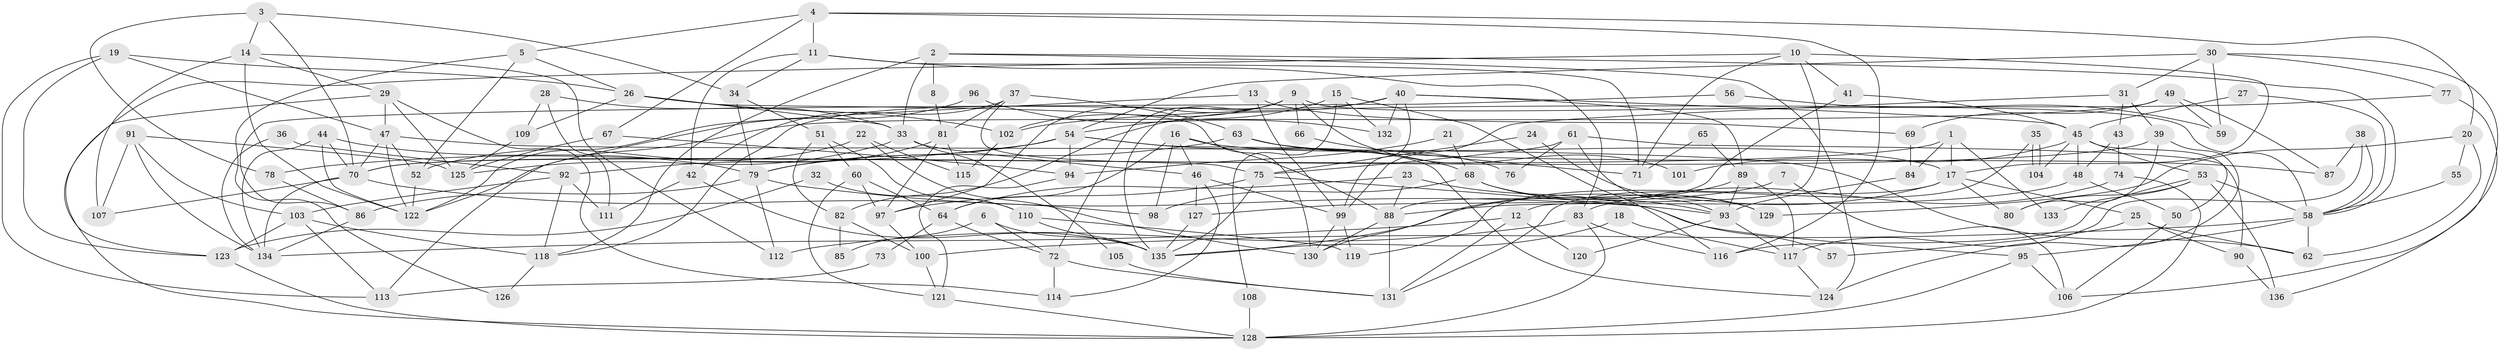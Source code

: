 // Generated by graph-tools (version 1.1) at 2025/51/03/09/25 04:51:44]
// undirected, 136 vertices, 272 edges
graph export_dot {
graph [start="1"]
  node [color=gray90,style=filled];
  1;
  2;
  3;
  4;
  5;
  6;
  7;
  8;
  9;
  10;
  11;
  12;
  13;
  14;
  15;
  16;
  17;
  18;
  19;
  20;
  21;
  22;
  23;
  24;
  25;
  26;
  27;
  28;
  29;
  30;
  31;
  32;
  33;
  34;
  35;
  36;
  37;
  38;
  39;
  40;
  41;
  42;
  43;
  44;
  45;
  46;
  47;
  48;
  49;
  50;
  51;
  52;
  53;
  54;
  55;
  56;
  57;
  58;
  59;
  60;
  61;
  62;
  63;
  64;
  65;
  66;
  67;
  68;
  69;
  70;
  71;
  72;
  73;
  74;
  75;
  76;
  77;
  78;
  79;
  80;
  81;
  82;
  83;
  84;
  85;
  86;
  87;
  88;
  89;
  90;
  91;
  92;
  93;
  94;
  95;
  96;
  97;
  98;
  99;
  100;
  101;
  102;
  103;
  104;
  105;
  106;
  107;
  108;
  109;
  110;
  111;
  112;
  113;
  114;
  115;
  116;
  117;
  118;
  119;
  120;
  121;
  122;
  123;
  124;
  125;
  126;
  127;
  128;
  129;
  130;
  131;
  132;
  133;
  134;
  135;
  136;
  1 -- 70;
  1 -- 17;
  1 -- 84;
  1 -- 133;
  2 -- 33;
  2 -- 58;
  2 -- 8;
  2 -- 118;
  2 -- 124;
  3 -- 70;
  3 -- 78;
  3 -- 14;
  3 -- 34;
  4 -- 67;
  4 -- 5;
  4 -- 11;
  4 -- 20;
  4 -- 116;
  5 -- 26;
  5 -- 52;
  5 -- 126;
  6 -- 72;
  6 -- 135;
  6 -- 85;
  7 -- 127;
  7 -- 106;
  8 -- 81;
  9 -- 135;
  9 -- 58;
  9 -- 66;
  9 -- 72;
  9 -- 97;
  9 -- 101;
  9 -- 102;
  10 -- 17;
  10 -- 123;
  10 -- 12;
  10 -- 41;
  10 -- 71;
  11 -- 34;
  11 -- 42;
  11 -- 71;
  11 -- 83;
  12 -- 131;
  12 -- 120;
  12 -- 134;
  13 -- 122;
  13 -- 99;
  13 -- 69;
  14 -- 107;
  14 -- 29;
  14 -- 112;
  14 -- 122;
  15 -- 116;
  15 -- 54;
  15 -- 108;
  15 -- 132;
  16 -- 17;
  16 -- 88;
  16 -- 46;
  16 -- 64;
  16 -- 98;
  17 -- 119;
  17 -- 135;
  17 -- 25;
  17 -- 80;
  18 -- 135;
  18 -- 117;
  19 -- 123;
  19 -- 47;
  19 -- 26;
  19 -- 113;
  20 -- 62;
  20 -- 55;
  20 -- 129;
  21 -- 68;
  21 -- 94;
  22 -- 52;
  22 -- 130;
  22 -- 115;
  23 -- 64;
  23 -- 88;
  23 -- 57;
  24 -- 129;
  24 -- 75;
  25 -- 62;
  25 -- 57;
  25 -- 90;
  26 -- 33;
  26 -- 102;
  26 -- 109;
  26 -- 130;
  27 -- 58;
  27 -- 45;
  28 -- 111;
  28 -- 109;
  28 -- 33;
  29 -- 128;
  29 -- 47;
  29 -- 114;
  29 -- 125;
  30 -- 54;
  30 -- 31;
  30 -- 59;
  30 -- 77;
  30 -- 106;
  31 -- 39;
  31 -- 99;
  31 -- 43;
  32 -- 123;
  32 -- 110;
  33 -- 46;
  33 -- 105;
  33 -- 125;
  34 -- 79;
  34 -- 51;
  35 -- 131;
  35 -- 104;
  35 -- 104;
  36 -- 92;
  36 -- 134;
  37 -- 63;
  37 -- 75;
  37 -- 42;
  37 -- 81;
  38 -- 117;
  38 -- 58;
  38 -- 87;
  39 -- 70;
  39 -- 80;
  39 -- 124;
  40 -- 99;
  40 -- 118;
  40 -- 45;
  40 -- 82;
  40 -- 89;
  40 -- 132;
  41 -- 45;
  41 -- 88;
  42 -- 111;
  42 -- 135;
  43 -- 48;
  43 -- 74;
  44 -- 70;
  44 -- 79;
  44 -- 122;
  44 -- 134;
  45 -- 48;
  45 -- 50;
  45 -- 53;
  45 -- 101;
  45 -- 104;
  46 -- 114;
  46 -- 99;
  46 -- 127;
  47 -- 122;
  47 -- 52;
  47 -- 62;
  47 -- 70;
  48 -- 50;
  48 -- 88;
  49 -- 122;
  49 -- 69;
  49 -- 59;
  49 -- 87;
  50 -- 106;
  51 -- 82;
  51 -- 60;
  51 -- 110;
  52 -- 122;
  53 -- 116;
  53 -- 58;
  53 -- 80;
  53 -- 133;
  53 -- 136;
  54 -- 124;
  54 -- 68;
  54 -- 78;
  54 -- 79;
  54 -- 94;
  55 -- 58;
  56 -- 59;
  56 -- 86;
  58 -- 100;
  58 -- 62;
  58 -- 95;
  60 -- 97;
  60 -- 64;
  60 -- 121;
  61 -- 93;
  61 -- 90;
  61 -- 75;
  61 -- 76;
  63 -- 87;
  63 -- 79;
  63 -- 76;
  64 -- 72;
  64 -- 73;
  65 -- 89;
  65 -- 71;
  66 -- 71;
  67 -- 125;
  67 -- 94;
  68 -- 93;
  68 -- 98;
  68 -- 129;
  69 -- 84;
  70 -- 134;
  70 -- 98;
  70 -- 107;
  72 -- 114;
  72 -- 131;
  73 -- 113;
  74 -- 83;
  74 -- 128;
  75 -- 97;
  75 -- 95;
  75 -- 135;
  77 -- 102;
  77 -- 136;
  78 -- 86;
  79 -- 112;
  79 -- 86;
  79 -- 93;
  81 -- 115;
  81 -- 92;
  81 -- 97;
  82 -- 100;
  82 -- 85;
  83 -- 128;
  83 -- 112;
  83 -- 116;
  84 -- 93;
  86 -- 134;
  88 -- 130;
  88 -- 131;
  89 -- 117;
  89 -- 93;
  89 -- 130;
  90 -- 136;
  91 -- 134;
  91 -- 125;
  91 -- 103;
  91 -- 107;
  92 -- 103;
  92 -- 111;
  92 -- 118;
  93 -- 117;
  93 -- 120;
  94 -- 121;
  95 -- 106;
  95 -- 128;
  96 -- 132;
  96 -- 113;
  97 -- 100;
  99 -- 130;
  99 -- 119;
  100 -- 121;
  102 -- 115;
  103 -- 118;
  103 -- 113;
  103 -- 123;
  105 -- 131;
  108 -- 128;
  109 -- 125;
  110 -- 135;
  110 -- 119;
  117 -- 124;
  118 -- 126;
  121 -- 128;
  123 -- 128;
  127 -- 135;
}
